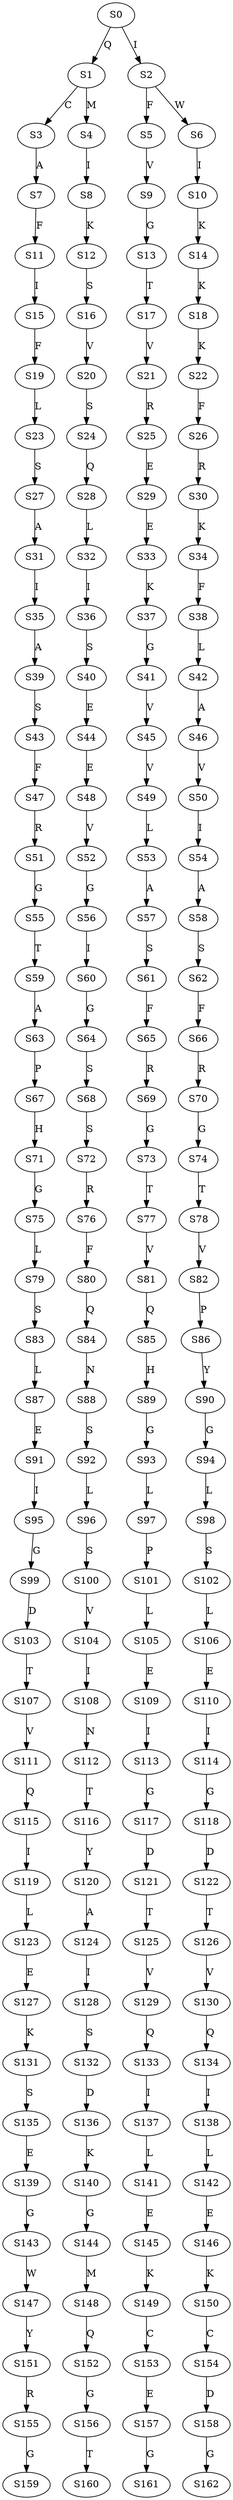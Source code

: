 strict digraph  {
	S0 -> S1 [ label = Q ];
	S0 -> S2 [ label = I ];
	S1 -> S3 [ label = C ];
	S1 -> S4 [ label = M ];
	S2 -> S5 [ label = F ];
	S2 -> S6 [ label = W ];
	S3 -> S7 [ label = A ];
	S4 -> S8 [ label = I ];
	S5 -> S9 [ label = V ];
	S6 -> S10 [ label = I ];
	S7 -> S11 [ label = F ];
	S8 -> S12 [ label = K ];
	S9 -> S13 [ label = G ];
	S10 -> S14 [ label = K ];
	S11 -> S15 [ label = I ];
	S12 -> S16 [ label = S ];
	S13 -> S17 [ label = T ];
	S14 -> S18 [ label = K ];
	S15 -> S19 [ label = F ];
	S16 -> S20 [ label = V ];
	S17 -> S21 [ label = V ];
	S18 -> S22 [ label = K ];
	S19 -> S23 [ label = L ];
	S20 -> S24 [ label = S ];
	S21 -> S25 [ label = R ];
	S22 -> S26 [ label = F ];
	S23 -> S27 [ label = S ];
	S24 -> S28 [ label = Q ];
	S25 -> S29 [ label = E ];
	S26 -> S30 [ label = R ];
	S27 -> S31 [ label = A ];
	S28 -> S32 [ label = L ];
	S29 -> S33 [ label = E ];
	S30 -> S34 [ label = K ];
	S31 -> S35 [ label = I ];
	S32 -> S36 [ label = I ];
	S33 -> S37 [ label = K ];
	S34 -> S38 [ label = F ];
	S35 -> S39 [ label = A ];
	S36 -> S40 [ label = S ];
	S37 -> S41 [ label = G ];
	S38 -> S42 [ label = L ];
	S39 -> S43 [ label = S ];
	S40 -> S44 [ label = E ];
	S41 -> S45 [ label = V ];
	S42 -> S46 [ label = A ];
	S43 -> S47 [ label = F ];
	S44 -> S48 [ label = E ];
	S45 -> S49 [ label = V ];
	S46 -> S50 [ label = V ];
	S47 -> S51 [ label = R ];
	S48 -> S52 [ label = V ];
	S49 -> S53 [ label = L ];
	S50 -> S54 [ label = I ];
	S51 -> S55 [ label = G ];
	S52 -> S56 [ label = G ];
	S53 -> S57 [ label = A ];
	S54 -> S58 [ label = A ];
	S55 -> S59 [ label = T ];
	S56 -> S60 [ label = I ];
	S57 -> S61 [ label = S ];
	S58 -> S62 [ label = S ];
	S59 -> S63 [ label = A ];
	S60 -> S64 [ label = G ];
	S61 -> S65 [ label = F ];
	S62 -> S66 [ label = F ];
	S63 -> S67 [ label = P ];
	S64 -> S68 [ label = S ];
	S65 -> S69 [ label = R ];
	S66 -> S70 [ label = R ];
	S67 -> S71 [ label = H ];
	S68 -> S72 [ label = S ];
	S69 -> S73 [ label = G ];
	S70 -> S74 [ label = G ];
	S71 -> S75 [ label = G ];
	S72 -> S76 [ label = R ];
	S73 -> S77 [ label = T ];
	S74 -> S78 [ label = T ];
	S75 -> S79 [ label = L ];
	S76 -> S80 [ label = F ];
	S77 -> S81 [ label = V ];
	S78 -> S82 [ label = V ];
	S79 -> S83 [ label = S ];
	S80 -> S84 [ label = Q ];
	S81 -> S85 [ label = Q ];
	S82 -> S86 [ label = P ];
	S83 -> S87 [ label = L ];
	S84 -> S88 [ label = N ];
	S85 -> S89 [ label = H ];
	S86 -> S90 [ label = Y ];
	S87 -> S91 [ label = E ];
	S88 -> S92 [ label = S ];
	S89 -> S93 [ label = G ];
	S90 -> S94 [ label = G ];
	S91 -> S95 [ label = I ];
	S92 -> S96 [ label = L ];
	S93 -> S97 [ label = L ];
	S94 -> S98 [ label = L ];
	S95 -> S99 [ label = G ];
	S96 -> S100 [ label = S ];
	S97 -> S101 [ label = P ];
	S98 -> S102 [ label = S ];
	S99 -> S103 [ label = D ];
	S100 -> S104 [ label = V ];
	S101 -> S105 [ label = L ];
	S102 -> S106 [ label = L ];
	S103 -> S107 [ label = T ];
	S104 -> S108 [ label = I ];
	S105 -> S109 [ label = E ];
	S106 -> S110 [ label = E ];
	S107 -> S111 [ label = V ];
	S108 -> S112 [ label = N ];
	S109 -> S113 [ label = I ];
	S110 -> S114 [ label = I ];
	S111 -> S115 [ label = Q ];
	S112 -> S116 [ label = T ];
	S113 -> S117 [ label = G ];
	S114 -> S118 [ label = G ];
	S115 -> S119 [ label = I ];
	S116 -> S120 [ label = Y ];
	S117 -> S121 [ label = D ];
	S118 -> S122 [ label = D ];
	S119 -> S123 [ label = L ];
	S120 -> S124 [ label = A ];
	S121 -> S125 [ label = T ];
	S122 -> S126 [ label = T ];
	S123 -> S127 [ label = E ];
	S124 -> S128 [ label = I ];
	S125 -> S129 [ label = V ];
	S126 -> S130 [ label = V ];
	S127 -> S131 [ label = K ];
	S128 -> S132 [ label = S ];
	S129 -> S133 [ label = Q ];
	S130 -> S134 [ label = Q ];
	S131 -> S135 [ label = S ];
	S132 -> S136 [ label = D ];
	S133 -> S137 [ label = I ];
	S134 -> S138 [ label = I ];
	S135 -> S139 [ label = E ];
	S136 -> S140 [ label = K ];
	S137 -> S141 [ label = L ];
	S138 -> S142 [ label = L ];
	S139 -> S143 [ label = G ];
	S140 -> S144 [ label = G ];
	S141 -> S145 [ label = E ];
	S142 -> S146 [ label = E ];
	S143 -> S147 [ label = W ];
	S144 -> S148 [ label = M ];
	S145 -> S149 [ label = K ];
	S146 -> S150 [ label = K ];
	S147 -> S151 [ label = Y ];
	S148 -> S152 [ label = Q ];
	S149 -> S153 [ label = C ];
	S150 -> S154 [ label = C ];
	S151 -> S155 [ label = R ];
	S152 -> S156 [ label = G ];
	S153 -> S157 [ label = E ];
	S154 -> S158 [ label = D ];
	S155 -> S159 [ label = G ];
	S156 -> S160 [ label = T ];
	S157 -> S161 [ label = G ];
	S158 -> S162 [ label = G ];
}

